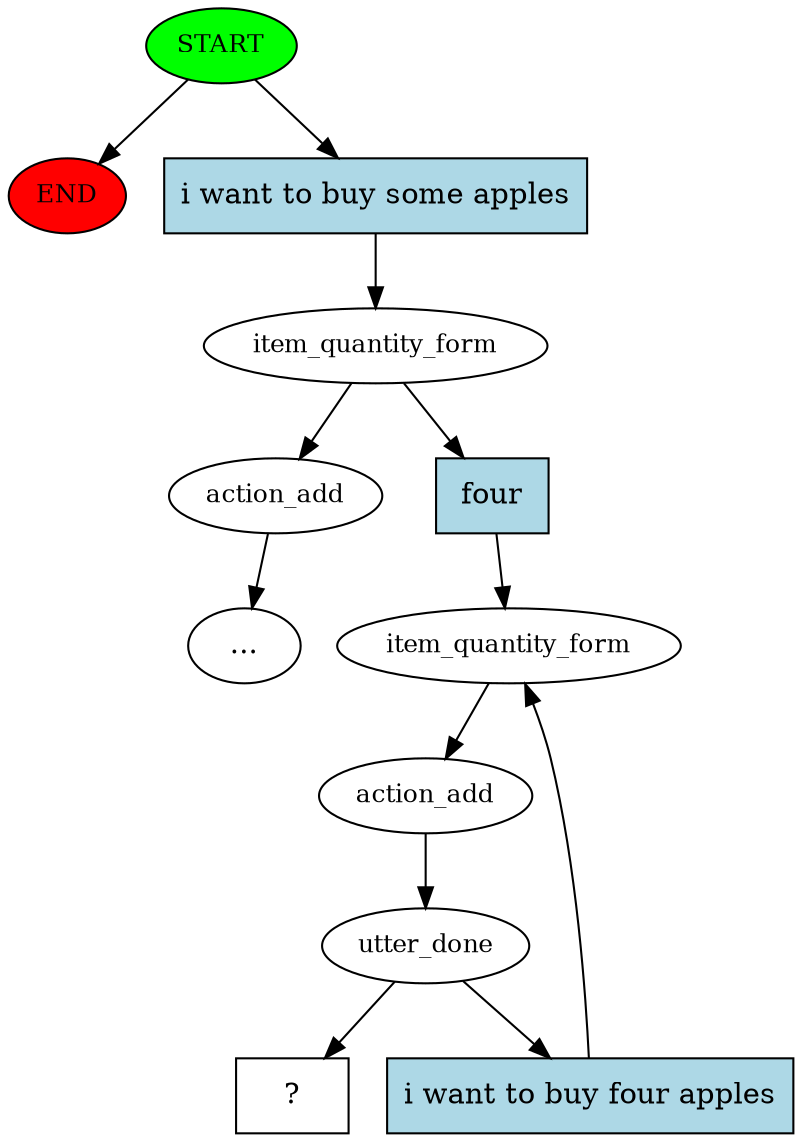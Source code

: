 digraph  {
0 [class="start active", fillcolor=green, fontsize=12, label=START, style=filled];
"-1" [class=end, fillcolor=red, fontsize=12, label=END, style=filled];
1 [class=active, fontsize=12, label=item_quantity_form];
2 [class="", fontsize=12, label=action_add];
"-3" [class=ellipsis, label="..."];
4 [class=active, fontsize=12, label=item_quantity_form];
5 [class=active, fontsize=12, label=action_add];
6 [class=active, fontsize=12, label=utter_done];
10 [class="intent dashed active", label="  ?  ", shape=rect];
11 [class="intent active", fillcolor=lightblue, label="i want to buy some apples", shape=rect, style=filled];
12 [class="intent active", fillcolor=lightblue, label=four, shape=rect, style=filled];
13 [class="intent active", fillcolor=lightblue, label="i want to buy four apples", shape=rect, style=filled];
0 -> "-1"  [class="", key=NONE, label=""];
0 -> 11  [class=active, key=0];
1 -> 2  [class="", key=NONE, label=""];
1 -> 12  [class=active, key=0];
2 -> "-3"  [class="", key=NONE, label=""];
4 -> 5  [class=active, key=NONE, label=""];
5 -> 6  [class=active, key=NONE, label=""];
6 -> 10  [class=active, key=NONE, label=""];
6 -> 13  [class=active, key=0];
11 -> 1  [class=active, key=0];
12 -> 4  [class=active, key=0];
13 -> 4  [class=active, key=0];
}
